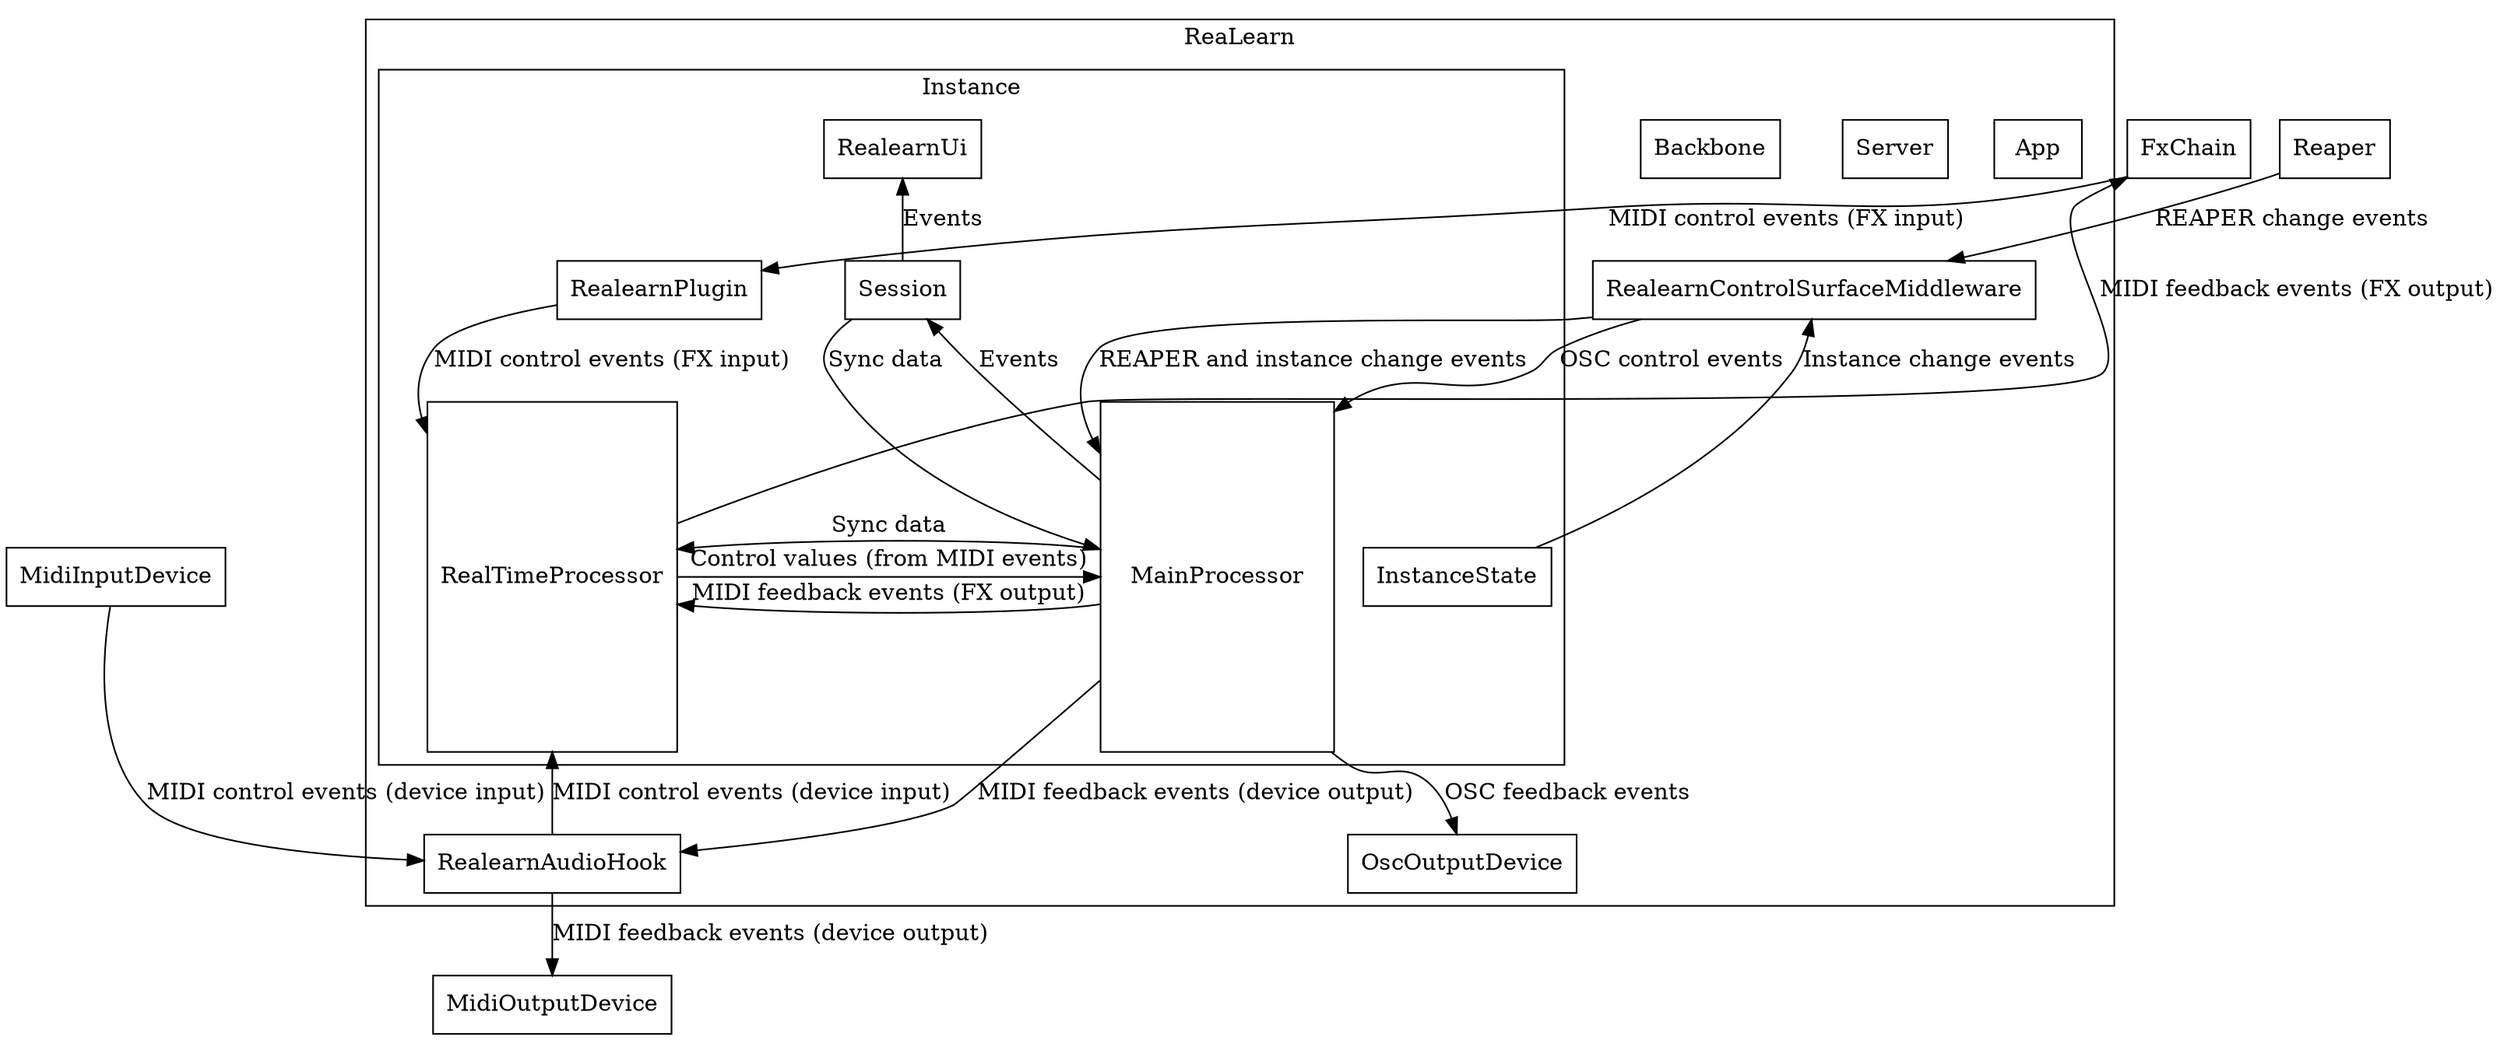 digraph components {
  node [shape = "box"];
  compound = true;
  // newrank = true;
  rankdir = "TB";

  MidiInputDevice;
  MidiOutputDevice;
  FxChain;
  Reaper;

  subgraph cluster_realearn {
    App [class = "layer-infrastructure"];
    Server [class = "layer-infrastructure"];
    Backbone [class = "layer-processing"];
    RealearnControlSurfaceMiddleware [class = "layer-processing"];
    RealearnAudioHook [class = "layer-processing"];
    OscOutputDevice [class = "layer-processing"];

    subgraph cluster_instance {
      infrastructure_layer [shape = point style = invis];
      application_layer [shape = point style = invis];
      processing_layer [shape = point style = invis];
      RealearnPlugin [class = "layer-infrastructure"];
      RealearnUi [class = "layer-infrastructure"];
      Session [class = "layer-management"];
      InstanceState [class = "layer-processing"];
      RealTimeProcessor [width = 2, height = 3, class = "layer-processing"];
      MainProcessor [width = 2, height = 3, class = "layer-processing"];

      {
        rank = same;
        infrastructure_layer;
        RealearnUi;
      }
      {
        rank = same;
        application_layer;
        Session;
      }
      {
        rank = same;
        processing_layer;
        RealTimeProcessor;
        MainProcessor;
        InstanceState;
      }

      label = "Instance";
      class = "level-2";
      infrastructure_layer -> application_layer -> processing_layer [style = invis];
    }

    label = "ReaLearn";
    class = "level-1";
  }


  // General
  Session -> MainProcessor [label = "Sync data", class = "com-async role-sync-data"]
  MainProcessor -> RealTimeProcessor [label = "Sync data", class = "com-async role-sync-data"]
  MainProcessor -> Session [label = "Events", class = "com-sync role-notify"]
  Session -> RealearnUi [label = "Events", class = "com-sync role-notify"]

  // Feedback direction
  Reaper -> RealearnControlSurfaceMiddleware [label = "REAPER change events", class = "com-sync dir-feedback type-general role-realtime-general"]
  InstanceState -> RealearnControlSurfaceMiddleware [label = "Instance change events", class = "com-async dir-feedback type-general role-realtime-general"]
  RealearnControlSurfaceMiddleware -> MainProcessor [label = "REAPER and instance change events", class = "com-sync dir-feedback type-general role-realtime-general"]

  // Control direction (OSC)
  RealearnControlSurfaceMiddleware -> MainProcessor [label = "OSC control events", class = "com-sync dir-control type-osc role-realtime-osc"]

  // Feedback direction (OSC)
  MainProcessor -> OscOutputDevice [label = "OSC feedback events", class = "com-async dir-feedback type-osc role-realtime-osc"]

  // Control direction (MIDI)
  RealTimeProcessor -> MainProcessor [label = "Control values (from MIDI events)", class = "com-async dir-control type-midi-general role-realtime-midi-general"]

  // Control direction (MIDI, FX input)
  FxChain -> RealearnPlugin [label = "MIDI control events (FX input)", class = "com-sync dir-control type-midi-fx role-realtime-midi-fx"]
  RealearnPlugin -> RealTimeProcessor [label = "MIDI control events (FX input)", class = "com-sync dir-control type-midi-fx role-realtime-midi-fx"]

  // Feedback direction (MIDI, FX output)
  MainProcessor -> RealTimeProcessor [label = "MIDI feedback events (FX output)", class = "com-async dir-feedback type-midi-fx role-realtime-midi-fx"]
  RealTimeProcessor -> FxChain [label = "MIDI feedback events (FX output)", constraint = false, class = "com-sync dir-feedback type-midi-fx role-realtime-midi-fx"]

  // Control direction (MIDI, device input)
  MidiInputDevice -> RealearnAudioHook [label = "MIDI control events (device input)", class = "com-sync dir-control type-midi-device role-realtime-midi-device"]
  RealearnAudioHook -> RealTimeProcessor [label = "MIDI control events (device input)", class = "com-sync dir-control type-midi-device role-realtime-midi-device"]

  // Feedback direction (MIDI, device output)
  MainProcessor -> RealearnAudioHook [label = "MIDI feedback events (device output)", class = "com-async dir-feedback type-midi-device role-realtime-midi-device"]
  RealearnAudioHook -> MidiOutputDevice [label = "MIDI feedback events (device output)", class = "com-sync dir-feedback type-midi-device role-realtime-midi-device"]
}